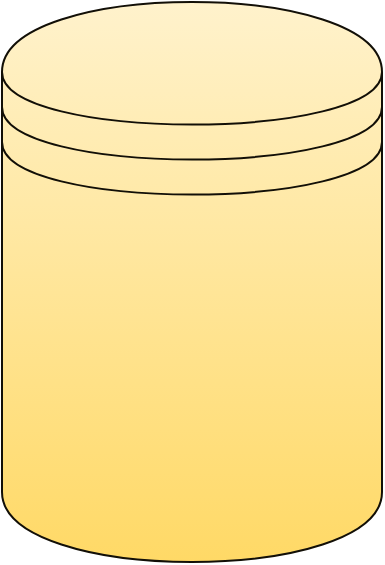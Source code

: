 <mxfile version="20.3.0" type="device"><diagram id="BUlfO1kLp7zypgQINKLQ" name="Page-1"><mxGraphModel dx="1762" dy="1235" grid="1" gridSize="10" guides="1" tooltips="1" connect="1" arrows="1" fold="1" page="1" pageScale="1" pageWidth="300" pageHeight="300" math="0" shadow="0"><root><mxCell id="0"/><mxCell id="1" parent="0"/><mxCell id="3WyYpAnkFPMaz_tVpKPK-2" value="" style="shape=datastore;whiteSpace=wrap;html=1;fontSize=42;rounded=1;fillColor=#fff2cc;strokeColor=#120F07;gradientColor=#ffd966;" vertex="1" parent="1"><mxGeometry x="355" y="10" width="190" height="280" as="geometry"/></mxCell></root></mxGraphModel></diagram></mxfile>